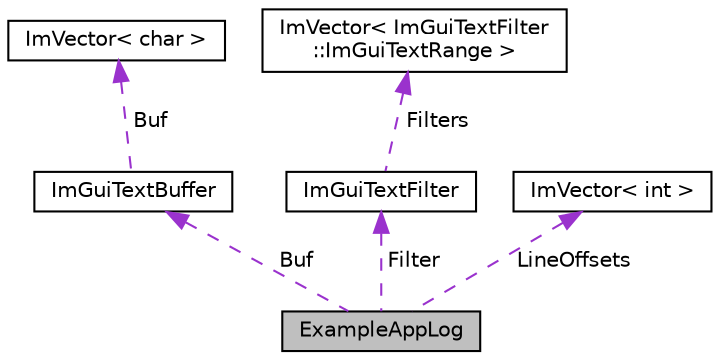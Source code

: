 digraph "ExampleAppLog"
{
 // LATEX_PDF_SIZE
  edge [fontname="Helvetica",fontsize="10",labelfontname="Helvetica",labelfontsize="10"];
  node [fontname="Helvetica",fontsize="10",shape=record];
  Node1 [label="ExampleAppLog",height=0.2,width=0.4,color="black", fillcolor="grey75", style="filled", fontcolor="black",tooltip=" "];
  Node2 -> Node1 [dir="back",color="darkorchid3",fontsize="10",style="dashed",label=" Buf" ];
  Node2 [label="ImGuiTextBuffer",height=0.2,width=0.4,color="black", fillcolor="white", style="filled",URL="$struct_im_gui_text_buffer.html",tooltip=" "];
  Node3 -> Node2 [dir="back",color="darkorchid3",fontsize="10",style="dashed",label=" Buf" ];
  Node3 [label="ImVector\< char \>",height=0.2,width=0.4,color="black", fillcolor="white", style="filled",URL="$struct_im_vector.html",tooltip=" "];
  Node4 -> Node1 [dir="back",color="darkorchid3",fontsize="10",style="dashed",label=" Filter" ];
  Node4 [label="ImGuiTextFilter",height=0.2,width=0.4,color="black", fillcolor="white", style="filled",URL="$struct_im_gui_text_filter.html",tooltip=" "];
  Node5 -> Node4 [dir="back",color="darkorchid3",fontsize="10",style="dashed",label=" Filters" ];
  Node5 [label="ImVector\< ImGuiTextFilter\l::ImGuiTextRange \>",height=0.2,width=0.4,color="black", fillcolor="white", style="filled",URL="$struct_im_vector.html",tooltip=" "];
  Node6 -> Node1 [dir="back",color="darkorchid3",fontsize="10",style="dashed",label=" LineOffsets" ];
  Node6 [label="ImVector\< int \>",height=0.2,width=0.4,color="black", fillcolor="white", style="filled",URL="$struct_im_vector.html",tooltip=" "];
}
